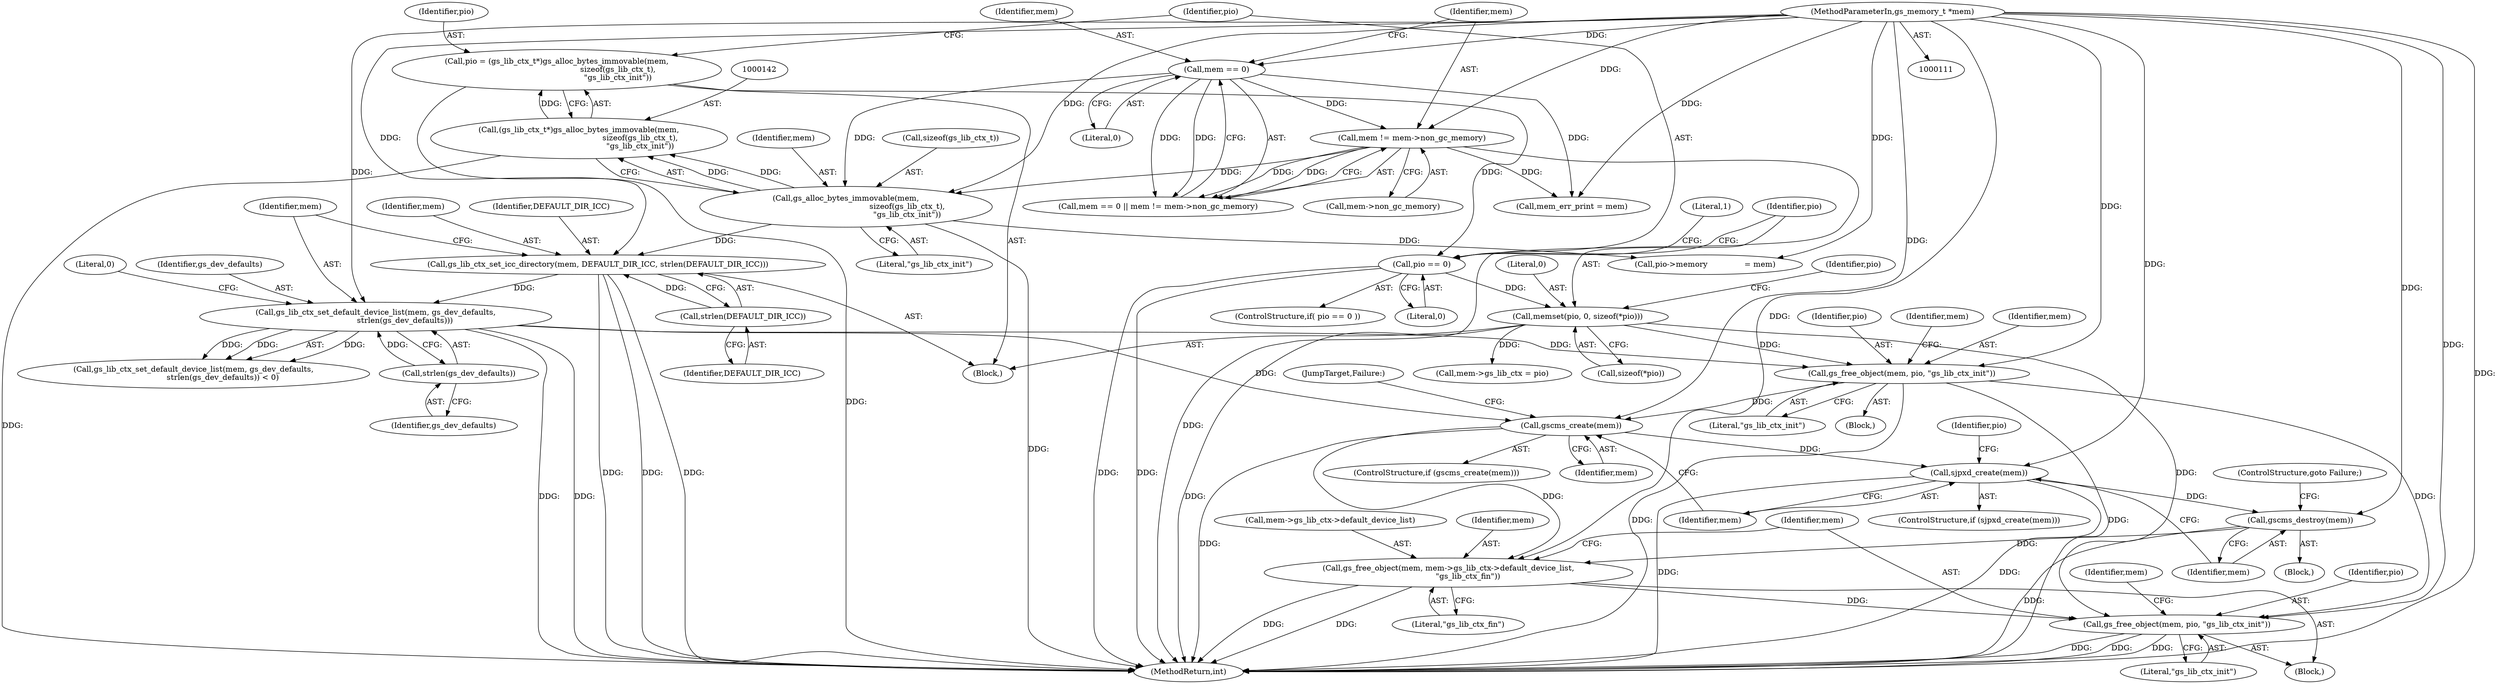 digraph "0_ghostscript_6d444c273da5499a4cd72f21cb6d4c9a5256807d_0@pointer" {
"1000218" [label="(Call,gs_free_object(mem, pio, \"gs_lib_ctx_init\"))"];
"1000211" [label="(Call,gs_lib_ctx_set_default_device_list(mem, gs_dev_defaults,\n                        strlen(gs_dev_defaults)))"];
"1000204" [label="(Call,gs_lib_ctx_set_icc_directory(mem, DEFAULT_DIR_ICC, strlen(DEFAULT_DIR_ICC)))"];
"1000112" [label="(MethodParameterIn,gs_memory_t *mem)"];
"1000143" [label="(Call,gs_alloc_bytes_immovable(mem,\n                                                  sizeof(gs_lib_ctx_t),\n                                                  \"gs_lib_ctx_init\"))"];
"1000120" [label="(Call,mem == 0)"];
"1000123" [label="(Call,mem != mem->non_gc_memory)"];
"1000207" [label="(Call,strlen(DEFAULT_DIR_ICC))"];
"1000214" [label="(Call,strlen(gs_dev_defaults))"];
"1000155" [label="(Call,memset(pio, 0, sizeof(*pio)))"];
"1000149" [label="(Call,pio == 0)"];
"1000139" [label="(Call,pio = (gs_lib_ctx_t*)gs_alloc_bytes_immovable(mem,\n                                                  sizeof(gs_lib_ctx_t),\n                                                  \"gs_lib_ctx_init\"))"];
"1000141" [label="(Call,(gs_lib_ctx_t*)gs_alloc_bytes_immovable(mem,\n                                                  sizeof(gs_lib_ctx_t),\n                                                  \"gs_lib_ctx_init\"))"];
"1000228" [label="(Call,gscms_create(mem))"];
"1000232" [label="(Call,gs_free_object(mem, mem->gs_lib_ctx->default_device_list,\n                \"gs_lib_ctx_fin\"))"];
"1000240" [label="(Call,gs_free_object(mem, pio, \"gs_lib_ctx_init\"))"];
"1000253" [label="(Call,sjpxd_create(mem))"];
"1000256" [label="(Call,gscms_destroy(mem))"];
"1000205" [label="(Identifier,mem)"];
"1000154" [label="(Literal,1)"];
"1000220" [label="(Identifier,pio)"];
"1000189" [label="(Call,mem->gs_lib_ctx = pio)"];
"1000148" [label="(ControlStructure,if( pio == 0 ))"];
"1000228" [label="(Call,gscms_create(mem))"];
"1000246" [label="(Identifier,mem)"];
"1000227" [label="(ControlStructure,if (gscms_create(mem)))"];
"1000254" [label="(Identifier,mem)"];
"1000217" [label="(Block,)"];
"1000234" [label="(Call,mem->gs_lib_ctx->default_device_list)"];
"1000261" [label="(Identifier,pio)"];
"1000112" [label="(MethodParameterIn,gs_memory_t *mem)"];
"1000208" [label="(Identifier,DEFAULT_DIR_ICC)"];
"1000275" [label="(MethodReturn,int)"];
"1000256" [label="(Call,gscms_destroy(mem))"];
"1000119" [label="(Call,mem == 0 || mem != mem->non_gc_memory)"];
"1000253" [label="(Call,sjpxd_create(mem))"];
"1000163" [label="(Identifier,pio)"];
"1000149" [label="(Call,pio == 0)"];
"1000155" [label="(Call,memset(pio, 0, sizeof(*pio)))"];
"1000122" [label="(Literal,0)"];
"1000216" [label="(Literal,0)"];
"1000229" [label="(Identifier,mem)"];
"1000211" [label="(Call,gs_lib_ctx_set_default_device_list(mem, gs_dev_defaults,\n                        strlen(gs_dev_defaults)))"];
"1000224" [label="(Identifier,mem)"];
"1000113" [label="(Block,)"];
"1000218" [label="(Call,gs_free_object(mem, pio, \"gs_lib_ctx_init\"))"];
"1000120" [label="(Call,mem == 0)"];
"1000139" [label="(Call,pio = (gs_lib_ctx_t*)gs_alloc_bytes_immovable(mem,\n                                                  sizeof(gs_lib_ctx_t),\n                                                  \"gs_lib_ctx_init\"))"];
"1000206" [label="(Identifier,DEFAULT_DIR_ICC)"];
"1000233" [label="(Identifier,mem)"];
"1000140" [label="(Identifier,pio)"];
"1000241" [label="(Identifier,mem)"];
"1000239" [label="(Literal,\"gs_lib_ctx_fin\")"];
"1000257" [label="(Identifier,mem)"];
"1000145" [label="(Call,sizeof(gs_lib_ctx_t))"];
"1000252" [label="(ControlStructure,if (sjpxd_create(mem)))"];
"1000213" [label="(Identifier,gs_dev_defaults)"];
"1000219" [label="(Identifier,mem)"];
"1000240" [label="(Call,gs_free_object(mem, pio, \"gs_lib_ctx_init\"))"];
"1000161" [label="(Call,pio->memory               = mem)"];
"1000151" [label="(Literal,0)"];
"1000125" [label="(Call,mem->non_gc_memory)"];
"1000243" [label="(Literal,\"gs_lib_ctx_init\")"];
"1000204" [label="(Call,gs_lib_ctx_set_icc_directory(mem, DEFAULT_DIR_ICC, strlen(DEFAULT_DIR_ICC)))"];
"1000144" [label="(Identifier,mem)"];
"1000143" [label="(Call,gs_alloc_bytes_immovable(mem,\n                                                  sizeof(gs_lib_ctx_t),\n                                                  \"gs_lib_ctx_init\"))"];
"1000150" [label="(Identifier,pio)"];
"1000242" [label="(Identifier,pio)"];
"1000232" [label="(Call,gs_free_object(mem, mem->gs_lib_ctx->default_device_list,\n                \"gs_lib_ctx_fin\"))"];
"1000258" [label="(ControlStructure,goto Failure;)"];
"1000212" [label="(Identifier,mem)"];
"1000207" [label="(Call,strlen(DEFAULT_DIR_ICC))"];
"1000221" [label="(Literal,\"gs_lib_ctx_init\")"];
"1000215" [label="(Identifier,gs_dev_defaults)"];
"1000141" [label="(Call,(gs_lib_ctx_t*)gs_alloc_bytes_immovable(mem,\n                                                  sizeof(gs_lib_ctx_t),\n                                                  \"gs_lib_ctx_init\"))"];
"1000231" [label="(JumpTarget,Failure:)"];
"1000255" [label="(Block,)"];
"1000121" [label="(Identifier,mem)"];
"1000156" [label="(Identifier,pio)"];
"1000230" [label="(Block,)"];
"1000123" [label="(Call,mem != mem->non_gc_memory)"];
"1000158" [label="(Call,sizeof(*pio))"];
"1000210" [label="(Call,gs_lib_ctx_set_default_device_list(mem, gs_dev_defaults,\n                        strlen(gs_dev_defaults)) < 0)"];
"1000130" [label="(Call,mem_err_print = mem)"];
"1000147" [label="(Literal,\"gs_lib_ctx_init\")"];
"1000124" [label="(Identifier,mem)"];
"1000214" [label="(Call,strlen(gs_dev_defaults))"];
"1000157" [label="(Literal,0)"];
"1000218" -> "1000217"  [label="AST: "];
"1000218" -> "1000221"  [label="CFG: "];
"1000219" -> "1000218"  [label="AST: "];
"1000220" -> "1000218"  [label="AST: "];
"1000221" -> "1000218"  [label="AST: "];
"1000224" -> "1000218"  [label="CFG: "];
"1000218" -> "1000275"  [label="DDG: "];
"1000218" -> "1000275"  [label="DDG: "];
"1000211" -> "1000218"  [label="DDG: "];
"1000112" -> "1000218"  [label="DDG: "];
"1000155" -> "1000218"  [label="DDG: "];
"1000218" -> "1000228"  [label="DDG: "];
"1000218" -> "1000240"  [label="DDG: "];
"1000211" -> "1000210"  [label="AST: "];
"1000211" -> "1000214"  [label="CFG: "];
"1000212" -> "1000211"  [label="AST: "];
"1000213" -> "1000211"  [label="AST: "];
"1000214" -> "1000211"  [label="AST: "];
"1000216" -> "1000211"  [label="CFG: "];
"1000211" -> "1000275"  [label="DDG: "];
"1000211" -> "1000275"  [label="DDG: "];
"1000211" -> "1000210"  [label="DDG: "];
"1000211" -> "1000210"  [label="DDG: "];
"1000211" -> "1000210"  [label="DDG: "];
"1000204" -> "1000211"  [label="DDG: "];
"1000112" -> "1000211"  [label="DDG: "];
"1000214" -> "1000211"  [label="DDG: "];
"1000211" -> "1000228"  [label="DDG: "];
"1000204" -> "1000113"  [label="AST: "];
"1000204" -> "1000207"  [label="CFG: "];
"1000205" -> "1000204"  [label="AST: "];
"1000206" -> "1000204"  [label="AST: "];
"1000207" -> "1000204"  [label="AST: "];
"1000212" -> "1000204"  [label="CFG: "];
"1000204" -> "1000275"  [label="DDG: "];
"1000204" -> "1000275"  [label="DDG: "];
"1000204" -> "1000275"  [label="DDG: "];
"1000112" -> "1000204"  [label="DDG: "];
"1000143" -> "1000204"  [label="DDG: "];
"1000207" -> "1000204"  [label="DDG: "];
"1000112" -> "1000111"  [label="AST: "];
"1000112" -> "1000275"  [label="DDG: "];
"1000112" -> "1000120"  [label="DDG: "];
"1000112" -> "1000123"  [label="DDG: "];
"1000112" -> "1000130"  [label="DDG: "];
"1000112" -> "1000143"  [label="DDG: "];
"1000112" -> "1000161"  [label="DDG: "];
"1000112" -> "1000228"  [label="DDG: "];
"1000112" -> "1000232"  [label="DDG: "];
"1000112" -> "1000240"  [label="DDG: "];
"1000112" -> "1000253"  [label="DDG: "];
"1000112" -> "1000256"  [label="DDG: "];
"1000143" -> "1000141"  [label="AST: "];
"1000143" -> "1000147"  [label="CFG: "];
"1000144" -> "1000143"  [label="AST: "];
"1000145" -> "1000143"  [label="AST: "];
"1000147" -> "1000143"  [label="AST: "];
"1000141" -> "1000143"  [label="CFG: "];
"1000143" -> "1000275"  [label="DDG: "];
"1000143" -> "1000141"  [label="DDG: "];
"1000143" -> "1000141"  [label="DDG: "];
"1000120" -> "1000143"  [label="DDG: "];
"1000123" -> "1000143"  [label="DDG: "];
"1000143" -> "1000161"  [label="DDG: "];
"1000120" -> "1000119"  [label="AST: "];
"1000120" -> "1000122"  [label="CFG: "];
"1000121" -> "1000120"  [label="AST: "];
"1000122" -> "1000120"  [label="AST: "];
"1000124" -> "1000120"  [label="CFG: "];
"1000119" -> "1000120"  [label="CFG: "];
"1000120" -> "1000119"  [label="DDG: "];
"1000120" -> "1000119"  [label="DDG: "];
"1000120" -> "1000123"  [label="DDG: "];
"1000120" -> "1000130"  [label="DDG: "];
"1000123" -> "1000119"  [label="AST: "];
"1000123" -> "1000125"  [label="CFG: "];
"1000124" -> "1000123"  [label="AST: "];
"1000125" -> "1000123"  [label="AST: "];
"1000119" -> "1000123"  [label="CFG: "];
"1000123" -> "1000275"  [label="DDG: "];
"1000123" -> "1000119"  [label="DDG: "];
"1000123" -> "1000119"  [label="DDG: "];
"1000123" -> "1000130"  [label="DDG: "];
"1000207" -> "1000208"  [label="CFG: "];
"1000208" -> "1000207"  [label="AST: "];
"1000214" -> "1000215"  [label="CFG: "];
"1000215" -> "1000214"  [label="AST: "];
"1000155" -> "1000113"  [label="AST: "];
"1000155" -> "1000158"  [label="CFG: "];
"1000156" -> "1000155"  [label="AST: "];
"1000157" -> "1000155"  [label="AST: "];
"1000158" -> "1000155"  [label="AST: "];
"1000163" -> "1000155"  [label="CFG: "];
"1000155" -> "1000275"  [label="DDG: "];
"1000149" -> "1000155"  [label="DDG: "];
"1000155" -> "1000189"  [label="DDG: "];
"1000155" -> "1000240"  [label="DDG: "];
"1000149" -> "1000148"  [label="AST: "];
"1000149" -> "1000151"  [label="CFG: "];
"1000150" -> "1000149"  [label="AST: "];
"1000151" -> "1000149"  [label="AST: "];
"1000154" -> "1000149"  [label="CFG: "];
"1000156" -> "1000149"  [label="CFG: "];
"1000149" -> "1000275"  [label="DDG: "];
"1000149" -> "1000275"  [label="DDG: "];
"1000139" -> "1000149"  [label="DDG: "];
"1000139" -> "1000113"  [label="AST: "];
"1000139" -> "1000141"  [label="CFG: "];
"1000140" -> "1000139"  [label="AST: "];
"1000141" -> "1000139"  [label="AST: "];
"1000150" -> "1000139"  [label="CFG: "];
"1000139" -> "1000275"  [label="DDG: "];
"1000141" -> "1000139"  [label="DDG: "];
"1000142" -> "1000141"  [label="AST: "];
"1000141" -> "1000275"  [label="DDG: "];
"1000228" -> "1000227"  [label="AST: "];
"1000228" -> "1000229"  [label="CFG: "];
"1000229" -> "1000228"  [label="AST: "];
"1000231" -> "1000228"  [label="CFG: "];
"1000254" -> "1000228"  [label="CFG: "];
"1000228" -> "1000275"  [label="DDG: "];
"1000228" -> "1000232"  [label="DDG: "];
"1000228" -> "1000253"  [label="DDG: "];
"1000232" -> "1000230"  [label="AST: "];
"1000232" -> "1000239"  [label="CFG: "];
"1000233" -> "1000232"  [label="AST: "];
"1000234" -> "1000232"  [label="AST: "];
"1000239" -> "1000232"  [label="AST: "];
"1000241" -> "1000232"  [label="CFG: "];
"1000232" -> "1000275"  [label="DDG: "];
"1000232" -> "1000275"  [label="DDG: "];
"1000256" -> "1000232"  [label="DDG: "];
"1000232" -> "1000240"  [label="DDG: "];
"1000240" -> "1000230"  [label="AST: "];
"1000240" -> "1000243"  [label="CFG: "];
"1000241" -> "1000240"  [label="AST: "];
"1000242" -> "1000240"  [label="AST: "];
"1000243" -> "1000240"  [label="AST: "];
"1000246" -> "1000240"  [label="CFG: "];
"1000240" -> "1000275"  [label="DDG: "];
"1000240" -> "1000275"  [label="DDG: "];
"1000240" -> "1000275"  [label="DDG: "];
"1000253" -> "1000252"  [label="AST: "];
"1000253" -> "1000254"  [label="CFG: "];
"1000254" -> "1000253"  [label="AST: "];
"1000257" -> "1000253"  [label="CFG: "];
"1000261" -> "1000253"  [label="CFG: "];
"1000253" -> "1000275"  [label="DDG: "];
"1000253" -> "1000275"  [label="DDG: "];
"1000253" -> "1000256"  [label="DDG: "];
"1000256" -> "1000255"  [label="AST: "];
"1000256" -> "1000257"  [label="CFG: "];
"1000257" -> "1000256"  [label="AST: "];
"1000258" -> "1000256"  [label="CFG: "];
"1000256" -> "1000275"  [label="DDG: "];
}
